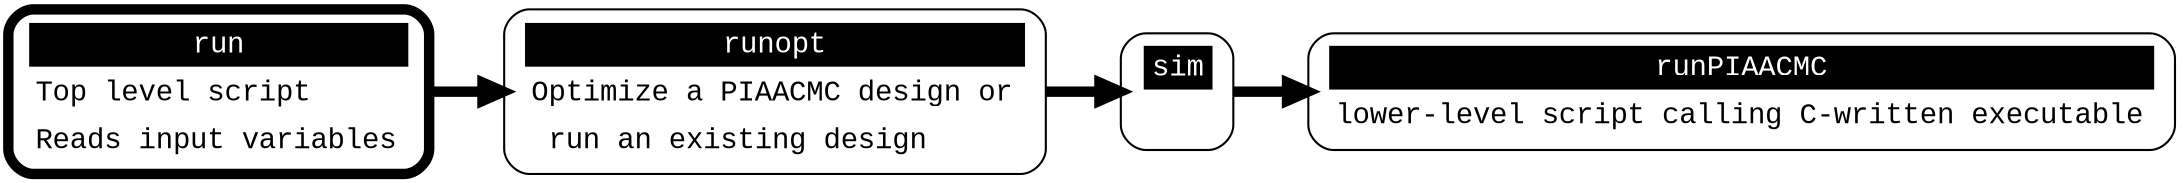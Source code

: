 
digraph scripts_flow {
  graph [fontsize=30 labelloc="t" label="" splines=true overlap=false rankdir = "LR"];
  ratio = auto;
  
  "run" [ style = "filled, bold" penwidth = 5 fillcolor = "white" fontname = "Courier New" shape = "Mrecord" 
  label =<<table border="0" cellborder="0" cellpadding="3" bgcolor="white"><tr><td bgcolor="black" align="center" colspan="2"><font color="white">run</font></td></tr>
  <tr><td align="left">Top level script</td></tr>
  <tr><td align="left">Reads input variables</td></tr>
  </table>> ];
  
  "runopt" [ style = "filled" penwidth = 1 fillcolor = "white" fontname = "Courier New" shape = "Mrecord" 
  label =<<table border="0" cellborder="0" cellpadding="3" bgcolor="white"><tr><td bgcolor="black" align="center" colspan="2"><font color="white">runopt</font></td></tr>
  <tr><td align="left">Optimize a PIAACMC design or</td></tr>
  <tr><td align="left"> run an existing design</td></tr>
  </table>> ];

  "sim" [ style = "filled" penwidth = 1 fillcolor = "white" fontname = "Courier New" shape = "Mrecord" 
  label =<<table border="0" cellborder="0" cellpadding="3" bgcolor="white"><tr><td bgcolor="black" align="center" colspan="2"><font color="white">sim</font></td></tr>
  <tr><td align="left"> </td></tr>
  </table>> ];

  "runPIAACMC" [ style = "filled" penwidth = 1 fillcolor = "white" fontname = "Courier New" shape = "Mrecord" 
  label =<<table border="0" cellborder="0" cellpadding="3" bgcolor="white"><tr><td bgcolor="black" align="center" colspan="2"><font color="white">runPIAACMC</font></td></tr>
  <tr><td align="left">lower-level script calling C-written executable</td></tr>
  </table>> ];


  
  run-> runopt [ penwidth = 5 fontsize = 28 fontcolor = "black" label = "" ];
  runopt -> sim [ penwidth = 5 fontsize = 28 fontcolor = "black" label = "" ];
  sim -> runPIAACMC [ penwidth = 5 fontsize = 28 fontcolor = "black" label = "" ];
}
